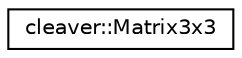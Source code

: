 digraph "Graphical Class Hierarchy"
{
  edge [fontname="Helvetica",fontsize="10",labelfontname="Helvetica",labelfontsize="10"];
  node [fontname="Helvetica",fontsize="10",shape=record];
  rankdir="LR";
  Node1 [label="cleaver::Matrix3x3",height=0.2,width=0.4,color="black", fillcolor="white", style="filled",URL="$classcleaver_1_1_matrix3x3.html"];
}
